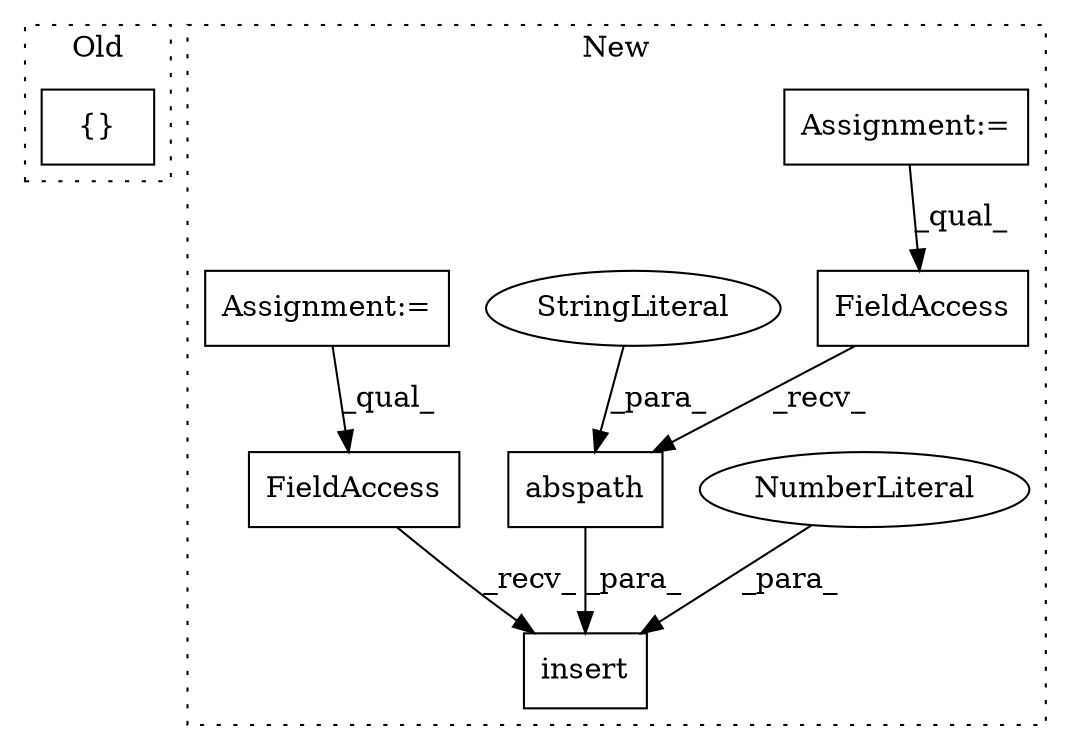 digraph G {
subgraph cluster0 {
1 [label="{}" a="4" s="1949,2023" l="1,1" shape="box"];
label = "Old";
style="dotted";
}
subgraph cluster1 {
2 [label="insert" a="32" s="1189,1218" l="7,1" shape="box"];
3 [label="NumberLiteral" a="34" s="1196" l="1" shape="ellipse"];
4 [label="FieldAccess" a="22" s="1180" l="8" shape="box"];
5 [label="abspath" a="32" s="1206,1217" l="8,1" shape="box"];
6 [label="FieldAccess" a="22" s="1198" l="7" shape="box"];
7 [label="StringLiteral" a="45" s="1214" l="3" shape="ellipse"];
8 [label="Assignment:=" a="7" s="620" l="3" shape="box"];
9 [label="Assignment:=" a="7" s="886" l="2" shape="box"];
label = "New";
style="dotted";
}
3 -> 2 [label="_para_"];
4 -> 2 [label="_recv_"];
5 -> 2 [label="_para_"];
6 -> 5 [label="_recv_"];
7 -> 5 [label="_para_"];
8 -> 4 [label="_qual_"];
9 -> 6 [label="_qual_"];
}